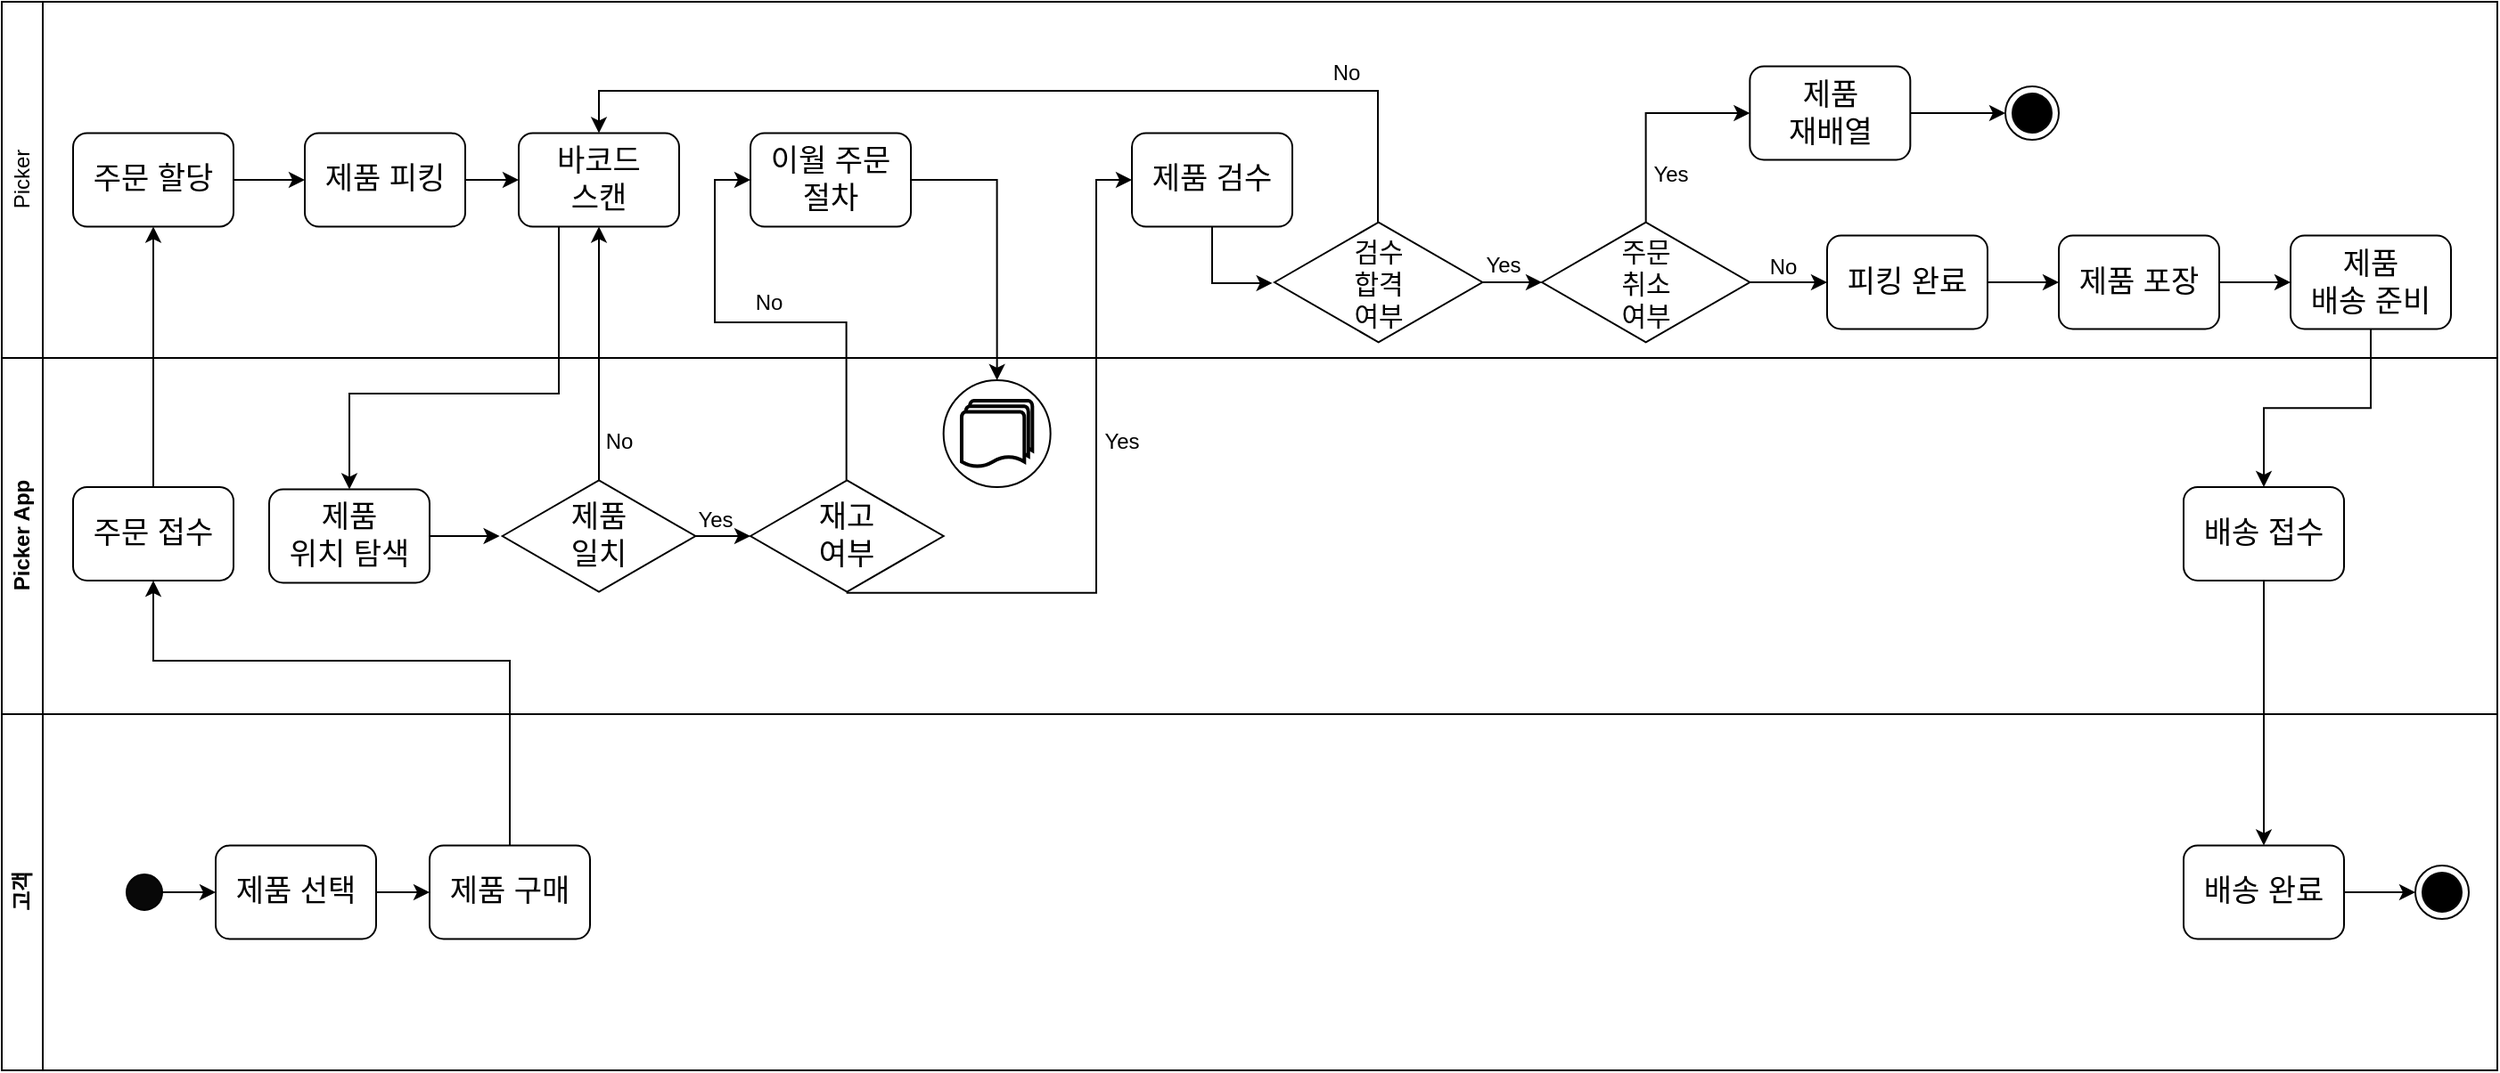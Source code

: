 <mxfile version="21.3.8" type="github">
  <diagram name="Page-1" id="0783ab3e-0a74-02c8-0abd-f7b4e66b4bec">
    <mxGraphModel dx="2336" dy="352" grid="1" gridSize="10" guides="1" tooltips="1" connect="1" arrows="1" fold="1" page="1" pageScale="1" pageWidth="850" pageHeight="1100" background="none" math="0" shadow="0">
      <root>
        <mxCell id="0" />
        <mxCell id="1" parent="0" />
        <mxCell id="3Tgo8G68lO2TLqDscqsT-7" value="Picker" style="swimlane;horizontal=0;whiteSpace=wrap;html=1;fontStyle=0" vertex="1" parent="1">
          <mxGeometry x="-1650" y="60" width="1400" height="200" as="geometry" />
        </mxCell>
        <mxCell id="3Tgo8G68lO2TLqDscqsT-29" style="edgeStyle=orthogonalEdgeStyle;rounded=0;orthogonalLoop=1;jettySize=auto;html=1;exitX=1;exitY=0.5;exitDx=0;exitDy=0;entryX=0;entryY=0.5;entryDx=0;entryDy=0;" edge="1" parent="3Tgo8G68lO2TLqDscqsT-7" source="3Tgo8G68lO2TLqDscqsT-61" target="3Tgo8G68lO2TLqDscqsT-62">
          <mxGeometry relative="1" as="geometry">
            <mxPoint x="120" y="100" as="sourcePoint" />
            <mxPoint x="170" y="100" as="targetPoint" />
          </mxGeometry>
        </mxCell>
        <mxCell id="3Tgo8G68lO2TLqDscqsT-30" style="edgeStyle=orthogonalEdgeStyle;rounded=0;orthogonalLoop=1;jettySize=auto;html=1;exitX=1;exitY=0.5;exitDx=0;exitDy=0;entryX=0;entryY=0.5;entryDx=0;entryDy=0;" edge="1" parent="3Tgo8G68lO2TLqDscqsT-7" source="3Tgo8G68lO2TLqDscqsT-62" target="3Tgo8G68lO2TLqDscqsT-63">
          <mxGeometry relative="1" as="geometry">
            <mxPoint x="240" y="100" as="sourcePoint" />
            <mxPoint x="290" y="100" as="targetPoint" />
          </mxGeometry>
        </mxCell>
        <mxCell id="3Tgo8G68lO2TLqDscqsT-38" style="edgeStyle=orthogonalEdgeStyle;rounded=0;orthogonalLoop=1;jettySize=auto;html=1;exitX=0.5;exitY=0;exitDx=0;exitDy=0;entryX=0.494;entryY=0.02;entryDx=0;entryDy=0;entryPerimeter=0;startArrow=classic;startFill=1;endArrow=none;endFill=0;" edge="1" parent="3Tgo8G68lO2TLqDscqsT-7" source="3Tgo8G68lO2TLqDscqsT-63" target="3Tgo8G68lO2TLqDscqsT-24">
          <mxGeometry relative="1" as="geometry">
            <mxPoint x="455" y="77.5" as="sourcePoint" />
            <mxPoint x="700" y="120" as="targetPoint" />
            <Array as="points">
              <mxPoint x="335" y="50" />
              <mxPoint x="772" y="50" />
              <mxPoint x="772" y="124" />
            </Array>
          </mxGeometry>
        </mxCell>
        <mxCell id="3Tgo8G68lO2TLqDscqsT-37" style="edgeStyle=orthogonalEdgeStyle;rounded=0;orthogonalLoop=1;jettySize=auto;html=1;exitX=0.5;exitY=1;exitDx=0;exitDy=0;entryX=-0.01;entryY=0.507;entryDx=0;entryDy=0;entryPerimeter=0;" edge="1" parent="3Tgo8G68lO2TLqDscqsT-7" source="3Tgo8G68lO2TLqDscqsT-69" target="3Tgo8G68lO2TLqDscqsT-24">
          <mxGeometry relative="1" as="geometry">
            <mxPoint x="669" y="122.5" as="sourcePoint" />
            <Array as="points">
              <mxPoint x="679" y="158" />
            </Array>
          </mxGeometry>
        </mxCell>
        <mxCell id="3Tgo8G68lO2TLqDscqsT-42" value="" style="edgeStyle=orthogonalEdgeStyle;rounded=0;orthogonalLoop=1;jettySize=auto;html=1;" edge="1" parent="3Tgo8G68lO2TLqDscqsT-7" source="3Tgo8G68lO2TLqDscqsT-24" target="3Tgo8G68lO2TLqDscqsT-41">
          <mxGeometry relative="1" as="geometry" />
        </mxCell>
        <mxCell id="3Tgo8G68lO2TLqDscqsT-24" value="검수&lt;br&gt;합격&lt;br&gt;여부" style="html=1;whiteSpace=wrap;aspect=fixed;shape=isoRectangle;fontSize=15;" vertex="1" parent="3Tgo8G68lO2TLqDscqsT-7">
          <mxGeometry x="714" y="122.5" width="116.67" height="70" as="geometry" />
        </mxCell>
        <mxCell id="3Tgo8G68lO2TLqDscqsT-50" value="" style="edgeStyle=orthogonalEdgeStyle;rounded=0;orthogonalLoop=1;jettySize=auto;html=1;entryX=0;entryY=0.5;entryDx=0;entryDy=0;" edge="1" parent="3Tgo8G68lO2TLqDscqsT-7" source="3Tgo8G68lO2TLqDscqsT-41" target="3Tgo8G68lO2TLqDscqsT-73">
          <mxGeometry relative="1" as="geometry">
            <mxPoint x="1034" y="157.5" as="targetPoint" />
          </mxGeometry>
        </mxCell>
        <mxCell id="3Tgo8G68lO2TLqDscqsT-41" value="주문&lt;br&gt;취소&lt;br&gt;여부" style="html=1;whiteSpace=wrap;aspect=fixed;shape=isoRectangle;fontSize=15;" vertex="1" parent="3Tgo8G68lO2TLqDscqsT-7">
          <mxGeometry x="864" y="122.5" width="116.67" height="70" as="geometry" />
        </mxCell>
        <mxCell id="3Tgo8G68lO2TLqDscqsT-44" style="edgeStyle=orthogonalEdgeStyle;rounded=0;orthogonalLoop=1;jettySize=auto;html=1;exitX=0;exitY=0.5;exitDx=0;exitDy=0;entryX=0.5;entryY=0.015;entryDx=0;entryDy=0;entryPerimeter=0;startArrow=classic;startFill=1;endArrow=none;endFill=0;" edge="1" parent="3Tgo8G68lO2TLqDscqsT-7" source="3Tgo8G68lO2TLqDscqsT-71" target="3Tgo8G68lO2TLqDscqsT-41">
          <mxGeometry relative="1" as="geometry">
            <mxPoint x="1034" y="62.5" as="sourcePoint" />
          </mxGeometry>
        </mxCell>
        <mxCell id="3Tgo8G68lO2TLqDscqsT-46" style="edgeStyle=orthogonalEdgeStyle;rounded=0;orthogonalLoop=1;jettySize=auto;html=1;exitX=1;exitY=0.5;exitDx=0;exitDy=0;entryX=0;entryY=0.5;entryDx=0;entryDy=0;" edge="1" parent="3Tgo8G68lO2TLqDscqsT-7" source="3Tgo8G68lO2TLqDscqsT-71" target="3Tgo8G68lO2TLqDscqsT-45">
          <mxGeometry relative="1" as="geometry">
            <mxPoint x="1104" y="62.5" as="sourcePoint" />
          </mxGeometry>
        </mxCell>
        <mxCell id="3Tgo8G68lO2TLqDscqsT-45" value="" style="ellipse;html=1;shape=endState;fillColor=#000000;strokeColor=#080808;" vertex="1" parent="3Tgo8G68lO2TLqDscqsT-7">
          <mxGeometry x="1124" y="47.5" width="30" height="30" as="geometry" />
        </mxCell>
        <mxCell id="3Tgo8G68lO2TLqDscqsT-51" style="edgeStyle=orthogonalEdgeStyle;rounded=0;orthogonalLoop=1;jettySize=auto;html=1;exitX=1;exitY=0.5;exitDx=0;exitDy=0;entryX=0;entryY=0.5;entryDx=0;entryDy=0;" edge="1" parent="3Tgo8G68lO2TLqDscqsT-7" source="3Tgo8G68lO2TLqDscqsT-73" target="3Tgo8G68lO2TLqDscqsT-74">
          <mxGeometry relative="1" as="geometry">
            <mxPoint x="1104" y="157.5" as="sourcePoint" />
            <mxPoint x="1154" y="157.5" as="targetPoint" />
          </mxGeometry>
        </mxCell>
        <mxCell id="3Tgo8G68lO2TLqDscqsT-52" style="edgeStyle=orthogonalEdgeStyle;rounded=0;orthogonalLoop=1;jettySize=auto;html=1;exitX=1;exitY=0.5;exitDx=0;exitDy=0;entryX=0;entryY=0.5;entryDx=0;entryDy=0;" edge="1" parent="3Tgo8G68lO2TLqDscqsT-7" source="3Tgo8G68lO2TLqDscqsT-74" target="3Tgo8G68lO2TLqDscqsT-75">
          <mxGeometry relative="1" as="geometry">
            <mxPoint x="1224" y="157.5" as="sourcePoint" />
            <mxPoint x="1274" y="157.524" as="targetPoint" />
          </mxGeometry>
        </mxCell>
        <mxCell id="3Tgo8G68lO2TLqDscqsT-61" value="&lt;font style=&quot;font-size: 17px;&quot;&gt;주문 할당&lt;/font&gt;" style="rounded=1;whiteSpace=wrap;html=1;fontSize=17;" vertex="1" parent="3Tgo8G68lO2TLqDscqsT-7">
          <mxGeometry x="40" y="73.75" width="90" height="52.5" as="geometry" />
        </mxCell>
        <mxCell id="3Tgo8G68lO2TLqDscqsT-62" value="&lt;font style=&quot;font-size: 17px;&quot;&gt;제품 피킹&lt;/font&gt;" style="rounded=1;whiteSpace=wrap;html=1;fontSize=17;" vertex="1" parent="3Tgo8G68lO2TLqDscqsT-7">
          <mxGeometry x="170" y="73.75" width="90" height="52.5" as="geometry" />
        </mxCell>
        <mxCell id="3Tgo8G68lO2TLqDscqsT-63" value="&lt;font style=&quot;font-size: 17px;&quot;&gt;바코드&lt;br&gt;스캔&lt;/font&gt;" style="rounded=1;whiteSpace=wrap;html=1;fontSize=17;" vertex="1" parent="3Tgo8G68lO2TLqDscqsT-7">
          <mxGeometry x="290" y="73.75" width="90" height="52.5" as="geometry" />
        </mxCell>
        <mxCell id="3Tgo8G68lO2TLqDscqsT-67" value="이월 주문&lt;br&gt;절차" style="rounded=1;whiteSpace=wrap;html=1;fontSize=17;" vertex="1" parent="3Tgo8G68lO2TLqDscqsT-7">
          <mxGeometry x="420" y="73.75" width="90" height="52.5" as="geometry" />
        </mxCell>
        <mxCell id="3Tgo8G68lO2TLqDscqsT-69" value="제품 검수" style="rounded=1;whiteSpace=wrap;html=1;fontSize=17;" vertex="1" parent="3Tgo8G68lO2TLqDscqsT-7">
          <mxGeometry x="634" y="73.75" width="90" height="52.5" as="geometry" />
        </mxCell>
        <mxCell id="3Tgo8G68lO2TLqDscqsT-71" value="제품&lt;br&gt;재배열" style="rounded=1;whiteSpace=wrap;html=1;fontSize=17;" vertex="1" parent="3Tgo8G68lO2TLqDscqsT-7">
          <mxGeometry x="980.67" y="36.25" width="90" height="52.5" as="geometry" />
        </mxCell>
        <mxCell id="3Tgo8G68lO2TLqDscqsT-73" value="피킹 완료" style="rounded=1;whiteSpace=wrap;html=1;fontSize=17;" vertex="1" parent="3Tgo8G68lO2TLqDscqsT-7">
          <mxGeometry x="1024" y="131.25" width="90" height="52.5" as="geometry" />
        </mxCell>
        <mxCell id="3Tgo8G68lO2TLqDscqsT-74" value="제품 포장" style="rounded=1;whiteSpace=wrap;html=1;fontSize=17;" vertex="1" parent="3Tgo8G68lO2TLqDscqsT-7">
          <mxGeometry x="1154" y="131.25" width="90" height="52.5" as="geometry" />
        </mxCell>
        <mxCell id="3Tgo8G68lO2TLqDscqsT-75" value="제품&lt;br&gt;배송 준비" style="rounded=1;whiteSpace=wrap;html=1;fontSize=17;" vertex="1" parent="3Tgo8G68lO2TLqDscqsT-7">
          <mxGeometry x="1284" y="131.25" width="90" height="52.5" as="geometry" />
        </mxCell>
        <mxCell id="3Tgo8G68lO2TLqDscqsT-86" value="No" style="text;html=1;align=center;verticalAlign=middle;resizable=0;points=[];autosize=1;strokeColor=none;fillColor=none;" vertex="1" parent="3Tgo8G68lO2TLqDscqsT-7">
          <mxGeometry x="410" y="153.75" width="40" height="30" as="geometry" />
        </mxCell>
        <mxCell id="3Tgo8G68lO2TLqDscqsT-89" value="No" style="text;html=1;align=center;verticalAlign=middle;resizable=0;points=[];autosize=1;strokeColor=none;fillColor=none;" vertex="1" parent="3Tgo8G68lO2TLqDscqsT-7">
          <mxGeometry x="734" y="24.5" width="40" height="30" as="geometry" />
        </mxCell>
        <mxCell id="3Tgo8G68lO2TLqDscqsT-91" value="Yes" style="text;html=1;align=center;verticalAlign=middle;resizable=0;points=[];autosize=1;strokeColor=none;fillColor=none;" vertex="1" parent="3Tgo8G68lO2TLqDscqsT-7">
          <mxGeometry x="822" y="133.25" width="40" height="30" as="geometry" />
        </mxCell>
        <mxCell id="3Tgo8G68lO2TLqDscqsT-92" value="Yes" style="text;html=1;align=center;verticalAlign=middle;resizable=0;points=[];autosize=1;strokeColor=none;fillColor=none;" vertex="1" parent="3Tgo8G68lO2TLqDscqsT-7">
          <mxGeometry x="916" y="82" width="40" height="30" as="geometry" />
        </mxCell>
        <mxCell id="3Tgo8G68lO2TLqDscqsT-93" value="No" style="text;html=1;align=center;verticalAlign=middle;resizable=0;points=[];autosize=1;strokeColor=none;fillColor=none;" vertex="1" parent="3Tgo8G68lO2TLqDscqsT-7">
          <mxGeometry x="978.67" y="134.25" width="40" height="30" as="geometry" />
        </mxCell>
        <mxCell id="3Tgo8G68lO2TLqDscqsT-8" value="Picker App" style="swimlane;horizontal=0;whiteSpace=wrap;html=1;" vertex="1" parent="1">
          <mxGeometry x="-1650" y="260" width="1400" height="200" as="geometry" />
        </mxCell>
        <mxCell id="3Tgo8G68lO2TLqDscqsT-32" style="edgeStyle=orthogonalEdgeStyle;rounded=0;orthogonalLoop=1;jettySize=auto;html=1;exitX=1;exitY=0.5;exitDx=0;exitDy=0;entryX=-0.014;entryY=0.497;entryDx=0;entryDy=0;entryPerimeter=0;" edge="1" parent="3Tgo8G68lO2TLqDscqsT-8" source="3Tgo8G68lO2TLqDscqsT-64" target="3Tgo8G68lO2TLqDscqsT-19">
          <mxGeometry relative="1" as="geometry">
            <mxPoint x="240" y="100" as="sourcePoint" />
          </mxGeometry>
        </mxCell>
        <mxCell id="3Tgo8G68lO2TLqDscqsT-19" value="제품&lt;br style=&quot;font-size: 17px;&quot;&gt;일치" style="html=1;whiteSpace=wrap;aspect=fixed;shape=isoRectangle;fontSize=17;" vertex="1" parent="3Tgo8G68lO2TLqDscqsT-8">
          <mxGeometry x="280.84" y="67.5" width="108.33" height="65" as="geometry" />
        </mxCell>
        <mxCell id="3Tgo8G68lO2TLqDscqsT-34" value="" style="edgeStyle=orthogonalEdgeStyle;rounded=0;orthogonalLoop=1;jettySize=auto;html=1;startArrow=classic;startFill=1;endArrow=none;endFill=0;" edge="1" parent="3Tgo8G68lO2TLqDscqsT-8" source="3Tgo8G68lO2TLqDscqsT-20" target="3Tgo8G68lO2TLqDscqsT-19">
          <mxGeometry relative="1" as="geometry" />
        </mxCell>
        <mxCell id="3Tgo8G68lO2TLqDscqsT-20" value="재고&lt;br style=&quot;font-size: 17px;&quot;&gt;여부" style="html=1;whiteSpace=wrap;aspect=fixed;shape=isoRectangle;fontSize=17;" vertex="1" parent="3Tgo8G68lO2TLqDscqsT-8">
          <mxGeometry x="420" y="67.5" width="108.33" height="65" as="geometry" />
        </mxCell>
        <mxCell id="3Tgo8G68lO2TLqDscqsT-60" value="&lt;font style=&quot;font-size: 17px;&quot;&gt;주문 접수&lt;/font&gt;" style="rounded=1;whiteSpace=wrap;html=1;fontSize=17;" vertex="1" parent="3Tgo8G68lO2TLqDscqsT-8">
          <mxGeometry x="40" y="72.5" width="90" height="52.5" as="geometry" />
        </mxCell>
        <mxCell id="3Tgo8G68lO2TLqDscqsT-64" value="&lt;font style=&quot;font-size: 17px;&quot;&gt;제품&lt;br&gt;위치 탐색&lt;br&gt;&lt;/font&gt;" style="rounded=1;whiteSpace=wrap;html=1;fontSize=17;" vertex="1" parent="3Tgo8G68lO2TLqDscqsT-8">
          <mxGeometry x="150" y="73.75" width="90" height="52.5" as="geometry" />
        </mxCell>
        <mxCell id="3Tgo8G68lO2TLqDscqsT-79" value="배송 접수" style="rounded=1;whiteSpace=wrap;html=1;fontSize=17;" vertex="1" parent="3Tgo8G68lO2TLqDscqsT-8">
          <mxGeometry x="1224" y="72.5" width="90" height="52.5" as="geometry" />
        </mxCell>
        <mxCell id="3Tgo8G68lO2TLqDscqsT-85" value="No" style="text;html=1;align=center;verticalAlign=middle;resizable=0;points=[];autosize=1;strokeColor=none;fillColor=none;" vertex="1" parent="3Tgo8G68lO2TLqDscqsT-8">
          <mxGeometry x="326" y="31.5" width="40" height="30" as="geometry" />
        </mxCell>
        <mxCell id="3Tgo8G68lO2TLqDscqsT-87" value="Yes" style="text;html=1;align=center;verticalAlign=middle;resizable=0;points=[];autosize=1;strokeColor=none;fillColor=none;" vertex="1" parent="3Tgo8G68lO2TLqDscqsT-8">
          <mxGeometry x="608.33" y="31.5" width="40" height="30" as="geometry" />
        </mxCell>
        <mxCell id="3Tgo8G68lO2TLqDscqsT-95" value="" style="verticalLabelPosition=bottom;verticalAlign=top;html=1;shape=mxgraph.flowchart.on-page_reference;" vertex="1" parent="3Tgo8G68lO2TLqDscqsT-8">
          <mxGeometry x="528.33" y="12.5" width="60" height="60" as="geometry" />
        </mxCell>
        <mxCell id="3Tgo8G68lO2TLqDscqsT-94" value="" style="strokeWidth=2;html=1;shape=mxgraph.flowchart.multi-document;whiteSpace=wrap;" vertex="1" parent="3Tgo8G68lO2TLqDscqsT-8">
          <mxGeometry x="538.49" y="24" width="39.67" height="37.5" as="geometry" />
        </mxCell>
        <mxCell id="3Tgo8G68lO2TLqDscqsT-9" value="고객" style="swimlane;horizontal=0;whiteSpace=wrap;html=1;" vertex="1" parent="1">
          <mxGeometry x="-1650" y="460" width="1400" height="200" as="geometry" />
        </mxCell>
        <mxCell id="3Tgo8G68lO2TLqDscqsT-25" style="edgeStyle=orthogonalEdgeStyle;rounded=0;orthogonalLoop=1;jettySize=auto;html=1;exitX=1;exitY=0.5;exitDx=0;exitDy=0;entryX=0;entryY=0.5;entryDx=0;entryDy=0;" edge="1" parent="3Tgo8G68lO2TLqDscqsT-9" source="3Tgo8G68lO2TLqDscqsT-11" target="3Tgo8G68lO2TLqDscqsT-12">
          <mxGeometry relative="1" as="geometry" />
        </mxCell>
        <mxCell id="3Tgo8G68lO2TLqDscqsT-11" value="" style="ellipse;whiteSpace=wrap;html=1;aspect=fixed;fillColor=#080808;" vertex="1" parent="3Tgo8G68lO2TLqDscqsT-9">
          <mxGeometry x="70" y="90" width="20" height="20" as="geometry" />
        </mxCell>
        <mxCell id="3Tgo8G68lO2TLqDscqsT-26" style="edgeStyle=orthogonalEdgeStyle;rounded=0;orthogonalLoop=1;jettySize=auto;html=1;exitX=1;exitY=0.5;exitDx=0;exitDy=0;entryX=0;entryY=0.5;entryDx=0;entryDy=0;" edge="1" parent="3Tgo8G68lO2TLqDscqsT-9" source="3Tgo8G68lO2TLqDscqsT-12">
          <mxGeometry relative="1" as="geometry">
            <mxPoint x="240" y="100" as="targetPoint" />
          </mxGeometry>
        </mxCell>
        <mxCell id="3Tgo8G68lO2TLqDscqsT-12" value="&lt;font style=&quot;font-size: 17px;&quot;&gt;제품 선택&lt;/font&gt;" style="rounded=1;whiteSpace=wrap;html=1;" vertex="1" parent="3Tgo8G68lO2TLqDscqsT-9">
          <mxGeometry x="120" y="73.75" width="90" height="52.5" as="geometry" />
        </mxCell>
        <mxCell id="3Tgo8G68lO2TLqDscqsT-58" style="edgeStyle=orthogonalEdgeStyle;rounded=0;orthogonalLoop=1;jettySize=auto;html=1;exitX=1;exitY=0.5;exitDx=0;exitDy=0;entryX=0;entryY=0.5;entryDx=0;entryDy=0;" edge="1" parent="3Tgo8G68lO2TLqDscqsT-9" source="3Tgo8G68lO2TLqDscqsT-80" target="3Tgo8G68lO2TLqDscqsT-57">
          <mxGeometry relative="1" as="geometry">
            <mxPoint x="1344" y="100" as="sourcePoint" />
          </mxGeometry>
        </mxCell>
        <mxCell id="3Tgo8G68lO2TLqDscqsT-57" value="" style="ellipse;html=1;shape=endState;fillColor=#000000;strokeColor=#080808;" vertex="1" parent="3Tgo8G68lO2TLqDscqsT-9">
          <mxGeometry x="1354" y="85" width="30" height="30" as="geometry" />
        </mxCell>
        <mxCell id="3Tgo8G68lO2TLqDscqsT-59" value="&lt;font style=&quot;font-size: 17px;&quot;&gt;제품 구매&lt;/font&gt;" style="rounded=1;whiteSpace=wrap;html=1;fontSize=17;" vertex="1" parent="3Tgo8G68lO2TLqDscqsT-9">
          <mxGeometry x="240" y="73.75" width="90" height="52.5" as="geometry" />
        </mxCell>
        <mxCell id="3Tgo8G68lO2TLqDscqsT-80" value="배송 완료" style="rounded=1;whiteSpace=wrap;html=1;fontSize=17;" vertex="1" parent="3Tgo8G68lO2TLqDscqsT-9">
          <mxGeometry x="1224" y="73.75" width="90" height="52.5" as="geometry" />
        </mxCell>
        <mxCell id="3Tgo8G68lO2TLqDscqsT-27" style="edgeStyle=orthogonalEdgeStyle;rounded=0;orthogonalLoop=1;jettySize=auto;html=1;exitX=0.5;exitY=0;exitDx=0;exitDy=0;entryX=0.5;entryY=1;entryDx=0;entryDy=0;" edge="1" parent="1" source="3Tgo8G68lO2TLqDscqsT-59" target="3Tgo8G68lO2TLqDscqsT-60">
          <mxGeometry relative="1" as="geometry">
            <mxPoint x="-1375" y="537.5" as="sourcePoint" />
            <mxPoint x="-1565" y="382.5" as="targetPoint" />
            <Array as="points">
              <mxPoint x="-1365" y="430" />
              <mxPoint x="-1565" y="430" />
            </Array>
          </mxGeometry>
        </mxCell>
        <mxCell id="3Tgo8G68lO2TLqDscqsT-28" style="edgeStyle=orthogonalEdgeStyle;rounded=0;orthogonalLoop=1;jettySize=auto;html=1;entryX=0.5;entryY=1;entryDx=0;entryDy=0;exitX=0.5;exitY=0;exitDx=0;exitDy=0;" edge="1" parent="1" source="3Tgo8G68lO2TLqDscqsT-60" target="3Tgo8G68lO2TLqDscqsT-61">
          <mxGeometry relative="1" as="geometry">
            <mxPoint x="-1565" y="300" as="sourcePoint" />
            <mxPoint x="-1565" y="182.5" as="targetPoint" />
          </mxGeometry>
        </mxCell>
        <mxCell id="3Tgo8G68lO2TLqDscqsT-31" style="edgeStyle=orthogonalEdgeStyle;rounded=0;orthogonalLoop=1;jettySize=auto;html=1;exitX=0.25;exitY=1;exitDx=0;exitDy=0;entryX=0.5;entryY=0;entryDx=0;entryDy=0;" edge="1" parent="1" source="3Tgo8G68lO2TLqDscqsT-63" target="3Tgo8G68lO2TLqDscqsT-64">
          <mxGeometry relative="1" as="geometry">
            <mxPoint x="-1325" y="182.5" as="sourcePoint" />
            <mxPoint x="-1445" y="337.5" as="targetPoint" />
            <Array as="points">
              <mxPoint x="-1337" y="280" />
              <mxPoint x="-1455" y="280" />
            </Array>
          </mxGeometry>
        </mxCell>
        <mxCell id="3Tgo8G68lO2TLqDscqsT-33" style="edgeStyle=orthogonalEdgeStyle;rounded=0;orthogonalLoop=1;jettySize=auto;html=1;exitX=0.5;exitY=1;exitDx=0;exitDy=0;entryX=0.5;entryY=0.019;entryDx=0;entryDy=0;entryPerimeter=0;startArrow=classic;startFill=1;endArrow=none;endFill=0;" edge="1" parent="1" source="3Tgo8G68lO2TLqDscqsT-63" target="3Tgo8G68lO2TLqDscqsT-19">
          <mxGeometry relative="1" as="geometry">
            <mxPoint x="-1307.5" y="182.5" as="sourcePoint" />
            <Array as="points">
              <mxPoint x="-1315" y="290" />
              <mxPoint x="-1315" y="290" />
            </Array>
          </mxGeometry>
        </mxCell>
        <mxCell id="3Tgo8G68lO2TLqDscqsT-35" style="edgeStyle=orthogonalEdgeStyle;rounded=0;orthogonalLoop=1;jettySize=auto;html=1;exitX=0;exitY=0.5;exitDx=0;exitDy=0;entryX=0.497;entryY=0.015;entryDx=0;entryDy=0;entryPerimeter=0;startArrow=classic;startFill=1;endArrow=none;endFill=0;" edge="1" parent="1" source="3Tgo8G68lO2TLqDscqsT-67" target="3Tgo8G68lO2TLqDscqsT-20">
          <mxGeometry relative="1" as="geometry">
            <mxPoint x="-1230" y="160" as="sourcePoint" />
            <Array as="points">
              <mxPoint x="-1250" y="160" />
              <mxPoint x="-1250" y="240" />
              <mxPoint x="-1176" y="240" />
            </Array>
          </mxGeometry>
        </mxCell>
        <mxCell id="3Tgo8G68lO2TLqDscqsT-36" style="edgeStyle=elbowEdgeStyle;rounded=0;orthogonalLoop=1;jettySize=auto;html=1;endArrow=none;endFill=0;startArrow=classic;startFill=1;exitX=0;exitY=0.5;exitDx=0;exitDy=0;entryX=0.497;entryY=0.991;entryDx=0;entryDy=0;entryPerimeter=0;" edge="1" parent="1" source="3Tgo8G68lO2TLqDscqsT-69" target="3Tgo8G68lO2TLqDscqsT-20">
          <mxGeometry relative="1" as="geometry">
            <mxPoint x="-1016" y="160" as="sourcePoint" />
            <mxPoint x="-1176" y="390" as="targetPoint" />
            <Array as="points">
              <mxPoint x="-1036" y="290" />
              <mxPoint x="-966" y="250" />
            </Array>
          </mxGeometry>
        </mxCell>
        <mxCell id="3Tgo8G68lO2TLqDscqsT-54" style="edgeStyle=orthogonalEdgeStyle;rounded=0;orthogonalLoop=1;jettySize=auto;html=1;exitX=0.5;exitY=1;exitDx=0;exitDy=0;entryX=0.5;entryY=0;entryDx=0;entryDy=0;" edge="1" parent="1" source="3Tgo8G68lO2TLqDscqsT-75" target="3Tgo8G68lO2TLqDscqsT-79">
          <mxGeometry relative="1" as="geometry">
            <mxPoint x="-341" y="240" as="sourcePoint" />
            <mxPoint x="-336" y="330" as="targetPoint" />
          </mxGeometry>
        </mxCell>
        <mxCell id="3Tgo8G68lO2TLqDscqsT-82" style="edgeStyle=orthogonalEdgeStyle;rounded=0;orthogonalLoop=1;jettySize=auto;html=1;exitX=0.5;exitY=1;exitDx=0;exitDy=0;entryX=0.5;entryY=0;entryDx=0;entryDy=0;" edge="1" parent="1" source="3Tgo8G68lO2TLqDscqsT-79" target="3Tgo8G68lO2TLqDscqsT-80">
          <mxGeometry relative="1" as="geometry" />
        </mxCell>
        <mxCell id="3Tgo8G68lO2TLqDscqsT-83" value="Yes" style="text;html=1;align=center;verticalAlign=middle;resizable=0;points=[];autosize=1;strokeColor=none;fillColor=none;" vertex="1" parent="1">
          <mxGeometry x="-1270" y="336" width="40" height="30" as="geometry" />
        </mxCell>
        <mxCell id="3Tgo8G68lO2TLqDscqsT-96" style="edgeStyle=orthogonalEdgeStyle;rounded=0;orthogonalLoop=1;jettySize=auto;html=1;exitX=1;exitY=0.5;exitDx=0;exitDy=0;entryX=0.5;entryY=0;entryDx=0;entryDy=0;entryPerimeter=0;" edge="1" parent="1" source="3Tgo8G68lO2TLqDscqsT-67" target="3Tgo8G68lO2TLqDscqsT-95">
          <mxGeometry relative="1" as="geometry" />
        </mxCell>
      </root>
    </mxGraphModel>
  </diagram>
</mxfile>
